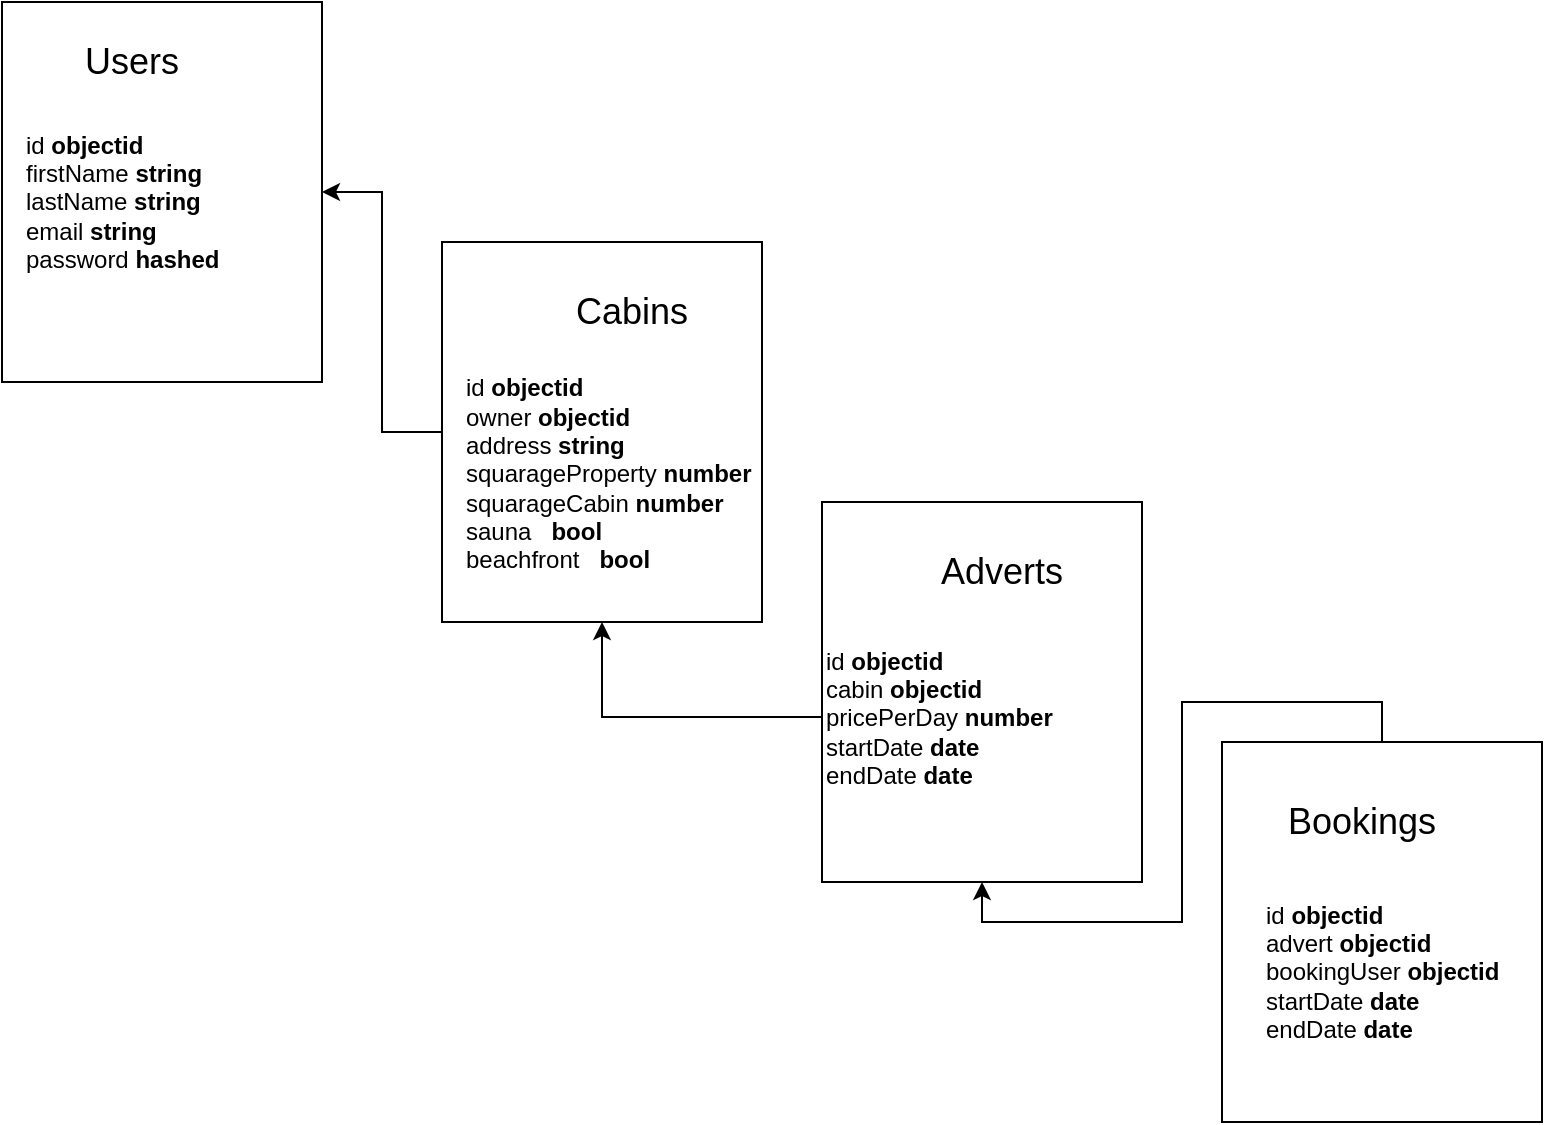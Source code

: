<mxfile version="13.7.3" type="device"><diagram id="fV3PDUIZJ8G53Ub972So" name="Page-1"><mxGraphModel dx="1422" dy="799" grid="1" gridSize="10" guides="1" tooltips="1" connect="1" arrows="1" fold="1" page="1" pageScale="1" pageWidth="850" pageHeight="1100" math="0" shadow="0"><root><mxCell id="0"/><mxCell id="1" parent="0"/><mxCell id="l_3xyYRhYpfBJusb-Bnp-10" value="" style="rounded=0;whiteSpace=wrap;html=1;" parent="1" vertex="1"><mxGeometry x="470" y="300" width="160" height="190" as="geometry"/></mxCell><mxCell id="l_3xyYRhYpfBJusb-Bnp-17" style="edgeStyle=orthogonalEdgeStyle;rounded=0;orthogonalLoop=1;jettySize=auto;html=1;exitX=0.5;exitY=0;exitDx=0;exitDy=0;entryX=0.5;entryY=1;entryDx=0;entryDy=0;" parent="1" source="l_3xyYRhYpfBJusb-Bnp-8" target="l_3xyYRhYpfBJusb-Bnp-10" edge="1"><mxGeometry relative="1" as="geometry"/></mxCell><mxCell id="l_3xyYRhYpfBJusb-Bnp-8" value="" style="rounded=0;whiteSpace=wrap;html=1;" parent="1" vertex="1"><mxGeometry x="670" y="420" width="160" height="190" as="geometry"/></mxCell><mxCell id="Owa5OCNmuwl44l5fe0tM-3" style="edgeStyle=orthogonalEdgeStyle;rounded=0;orthogonalLoop=1;jettySize=auto;html=1;" edge="1" parent="1" source="l_3xyYRhYpfBJusb-Bnp-9" target="l_3xyYRhYpfBJusb-Bnp-7"><mxGeometry relative="1" as="geometry"><mxPoint x="170" y="380" as="targetPoint"/></mxGeometry></mxCell><mxCell id="l_3xyYRhYpfBJusb-Bnp-9" value="" style="rounded=0;whiteSpace=wrap;html=1;" parent="1" vertex="1"><mxGeometry x="280" y="170" width="160" height="190" as="geometry"/></mxCell><mxCell id="l_3xyYRhYpfBJusb-Bnp-7" value="" style="rounded=0;whiteSpace=wrap;html=1;" parent="1" vertex="1"><mxGeometry x="60" y="50" width="160" height="190" as="geometry"/></mxCell><mxCell id="l_3xyYRhYpfBJusb-Bnp-1" value="&lt;font style=&quot;font-size: 18px&quot;&gt;Users&lt;/font&gt;" style="text;html=1;strokeColor=none;fillColor=none;align=center;verticalAlign=middle;whiteSpace=wrap;rounded=0;" parent="1" vertex="1"><mxGeometry x="70" y="50" width="110" height="60" as="geometry"/></mxCell><mxCell id="l_3xyYRhYpfBJusb-Bnp-2" value="&lt;font style=&quot;font-size: 18px&quot;&gt;Cabins&lt;/font&gt;" style="text;html=1;strokeColor=none;fillColor=none;align=center;verticalAlign=middle;whiteSpace=wrap;rounded=0;" parent="1" vertex="1"><mxGeometry x="330" y="190" width="90" height="30" as="geometry"/></mxCell><mxCell id="l_3xyYRhYpfBJusb-Bnp-3" value="&lt;font style=&quot;font-size: 18px&quot;&gt;Bookings&lt;/font&gt;" style="text;html=1;strokeColor=none;fillColor=none;align=center;verticalAlign=middle;whiteSpace=wrap;rounded=0;" parent="1" vertex="1"><mxGeometry x="680" y="440" width="120" height="40" as="geometry"/></mxCell><mxCell id="l_3xyYRhYpfBJusb-Bnp-4" value="&lt;font style=&quot;font-size: 18px&quot;&gt;Adverts&lt;/font&gt;" style="text;html=1;strokeColor=none;fillColor=none;align=center;verticalAlign=middle;whiteSpace=wrap;rounded=0;" parent="1" vertex="1"><mxGeometry x="510" y="310" width="100" height="50" as="geometry"/></mxCell><mxCell id="l_3xyYRhYpfBJusb-Bnp-11" value="&lt;div align=&quot;left&quot;&gt;id&lt;b&gt; objectid&lt;/b&gt;&lt;br&gt;&lt;/div&gt;&lt;div align=&quot;left&quot;&gt;firstName &lt;b&gt;string&lt;/b&gt;&lt;br&gt;&lt;/div&gt;&lt;div align=&quot;left&quot;&gt;lastName &lt;b&gt;string&lt;/b&gt;&lt;br&gt;&lt;/div&gt;&lt;div align=&quot;left&quot;&gt;email &lt;b&gt;string&lt;/b&gt;&lt;br&gt;&lt;/div&gt;&lt;div align=&quot;left&quot;&gt;password &lt;b&gt;hashed&lt;/b&gt;&lt;br&gt;&lt;/div&gt;" style="text;html=1;strokeColor=none;fillColor=none;align=left;verticalAlign=middle;whiteSpace=wrap;rounded=0;" parent="1" vertex="1"><mxGeometry x="70" y="80" width="170" height="140" as="geometry"/></mxCell><mxCell id="l_3xyYRhYpfBJusb-Bnp-12" value="&lt;div&gt;id&lt;b&gt; objectid&lt;br&gt;&lt;/b&gt;owner&lt;b&gt; objectid&lt;/b&gt;&lt;br&gt;&lt;/div&gt;&lt;div&gt;address &lt;b&gt;string&lt;/b&gt;&lt;br&gt;&lt;/div&gt;&lt;div&gt;squarageProperty &lt;b&gt;number&lt;br&gt;&lt;/b&gt;squarageCabin &lt;b&gt;number&lt;/b&gt;&lt;/div&gt;&lt;div&gt;sauna &amp;nbsp; &lt;b&gt;bool&lt;/b&gt;&lt;br&gt;&lt;/div&gt;&lt;div&gt;beachfront &amp;nbsp; &lt;b&gt;bool&lt;br&gt;&lt;/b&gt;&lt;/div&gt;" style="text;html=1;strokeColor=none;fillColor=none;align=left;verticalAlign=middle;whiteSpace=wrap;rounded=0;" parent="1" vertex="1"><mxGeometry x="290" y="231" width="150" height="109" as="geometry"/></mxCell><mxCell id="l_3xyYRhYpfBJusb-Bnp-13" value="&lt;div align=&quot;left&quot;&gt;id &lt;b&gt;objectid&lt;/b&gt;&lt;br&gt;advert &lt;b&gt;objectid&lt;br&gt;&lt;/b&gt;bookingUser &lt;b&gt;objectid&lt;/b&gt;&lt;br&gt;&lt;b&gt;&lt;/b&gt;&lt;/div&gt;&lt;div align=&quot;left&quot;&gt;startDate &lt;b&gt;date&lt;/b&gt;&lt;br&gt;&lt;/div&gt;&lt;div align=&quot;left&quot;&gt;endDate &lt;b&gt;date&lt;/b&gt;&lt;br&gt;&lt;/div&gt;" style="text;html=1;strokeColor=none;fillColor=none;align=left;verticalAlign=middle;whiteSpace=wrap;rounded=0;" parent="1" vertex="1"><mxGeometry x="690" y="500" width="140" height="70" as="geometry"/></mxCell><mxCell id="Owa5OCNmuwl44l5fe0tM-2" style="edgeStyle=orthogonalEdgeStyle;rounded=0;orthogonalLoop=1;jettySize=auto;html=1;entryX=0.5;entryY=1;entryDx=0;entryDy=0;" edge="1" parent="1" source="l_3xyYRhYpfBJusb-Bnp-14" target="l_3xyYRhYpfBJusb-Bnp-9"><mxGeometry relative="1" as="geometry"/></mxCell><mxCell id="l_3xyYRhYpfBJusb-Bnp-14" value="&lt;div&gt;id&lt;b&gt; objectid&lt;br&gt;&lt;/b&gt;cabin&lt;b&gt; objectid&lt;br&gt;&lt;/b&gt;pricePerDay &lt;b&gt;number&lt;/b&gt;&lt;br&gt;&lt;b&gt;&lt;/b&gt;&lt;/div&gt;&lt;div&gt;startDate &lt;b&gt;date&lt;/b&gt;&lt;br&gt;&lt;/div&gt;&lt;div&gt;endDate &lt;b&gt;date&lt;/b&gt;&lt;br&gt;&lt;/div&gt;" style="text;html=1;strokeColor=none;fillColor=none;align=left;verticalAlign=middle;whiteSpace=wrap;rounded=0;" parent="1" vertex="1"><mxGeometry x="470" y="345" width="160" height="125" as="geometry"/></mxCell></root></mxGraphModel></diagram></mxfile>